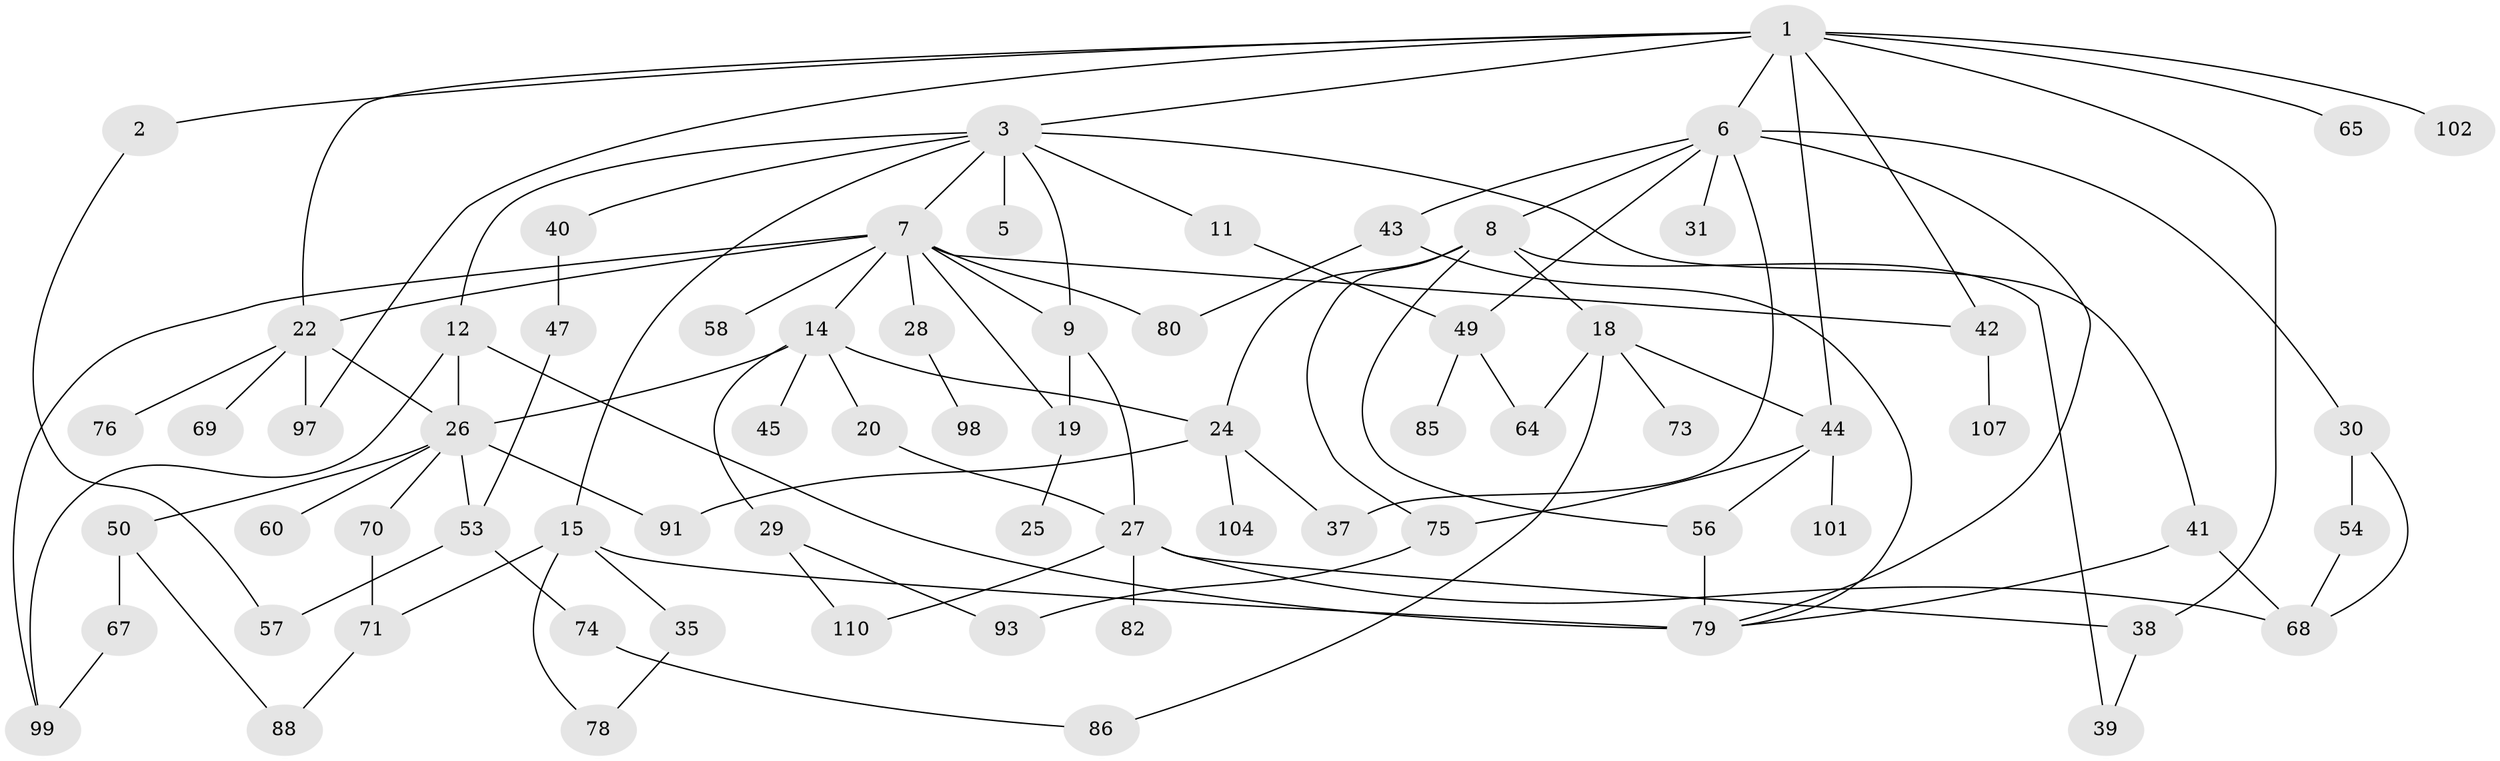 // Generated by graph-tools (version 1.1) at 2025/51/02/27/25 19:51:39]
// undirected, 71 vertices, 107 edges
graph export_dot {
graph [start="1"]
  node [color=gray90,style=filled];
  1 [super="+16"];
  2 [super="+13"];
  3 [super="+4"];
  5;
  6 [super="+83"];
  7 [super="+23"];
  8 [super="+10"];
  9 [super="+96"];
  11;
  12 [super="+55"];
  14 [super="+21"];
  15 [super="+17"];
  18 [super="+32"];
  19 [super="+48"];
  20 [super="+77"];
  22 [super="+72"];
  24 [super="+33"];
  25;
  26 [super="+63"];
  27 [super="+106"];
  28 [super="+51"];
  29 [super="+46"];
  30 [super="+34"];
  31;
  35 [super="+36"];
  37;
  38 [super="+84"];
  39 [super="+61"];
  40;
  41 [super="+109"];
  42 [super="+100"];
  43 [super="+111"];
  44 [super="+66"];
  45;
  47;
  49 [super="+52"];
  50 [super="+87"];
  53 [super="+62"];
  54 [super="+59"];
  56 [super="+81"];
  57 [super="+103"];
  58;
  60;
  64;
  65;
  67;
  68 [super="+95"];
  69;
  70 [super="+94"];
  71 [super="+105"];
  73;
  74 [super="+89"];
  75;
  76;
  78;
  79;
  80;
  82 [super="+92"];
  85;
  86;
  88 [super="+90"];
  91;
  93;
  97;
  98;
  99 [super="+108"];
  101;
  102;
  104;
  107;
  110;
  1 -- 2;
  1 -- 3;
  1 -- 6;
  1 -- 22;
  1 -- 38;
  1 -- 44;
  1 -- 65;
  1 -- 102;
  1 -- 97;
  1 -- 42;
  2 -- 57;
  3 -- 5;
  3 -- 7;
  3 -- 40;
  3 -- 41;
  3 -- 9;
  3 -- 11;
  3 -- 12;
  3 -- 15;
  6 -- 8;
  6 -- 30;
  6 -- 31;
  6 -- 37;
  6 -- 43;
  6 -- 49;
  6 -- 79;
  7 -- 14;
  7 -- 28;
  7 -- 42;
  7 -- 19;
  7 -- 80;
  7 -- 22;
  7 -- 58;
  7 -- 99;
  7 -- 9;
  8 -- 39;
  8 -- 56;
  8 -- 75;
  8 -- 24;
  8 -- 18;
  9 -- 19;
  9 -- 27;
  11 -- 49;
  12 -- 26;
  12 -- 99;
  12 -- 79 [weight=2];
  14 -- 20;
  14 -- 45;
  14 -- 24;
  14 -- 26;
  14 -- 29;
  15 -- 35;
  15 -- 71;
  15 -- 79;
  15 -- 78;
  18 -- 86;
  18 -- 64;
  18 -- 73;
  18 -- 44;
  19 -- 25;
  20 -- 27;
  22 -- 69;
  22 -- 97;
  22 -- 76;
  22 -- 26;
  24 -- 104;
  24 -- 37;
  24 -- 91;
  26 -- 50;
  26 -- 53;
  26 -- 60;
  26 -- 70;
  26 -- 91;
  27 -- 82;
  27 -- 110;
  27 -- 68;
  27 -- 38;
  28 -- 98;
  29 -- 110;
  29 -- 93;
  30 -- 54;
  30 -- 68;
  35 -- 78;
  38 -- 39;
  40 -- 47;
  41 -- 68;
  41 -- 79;
  42 -- 107;
  43 -- 80;
  43 -- 79;
  44 -- 56;
  44 -- 75;
  44 -- 101;
  47 -- 53;
  49 -- 64;
  49 -- 85;
  50 -- 67;
  50 -- 88;
  53 -- 57;
  53 -- 74;
  54 -- 68;
  56 -- 79;
  67 -- 99;
  70 -- 71 [weight=2];
  71 -- 88;
  74 -- 86;
  75 -- 93;
}
